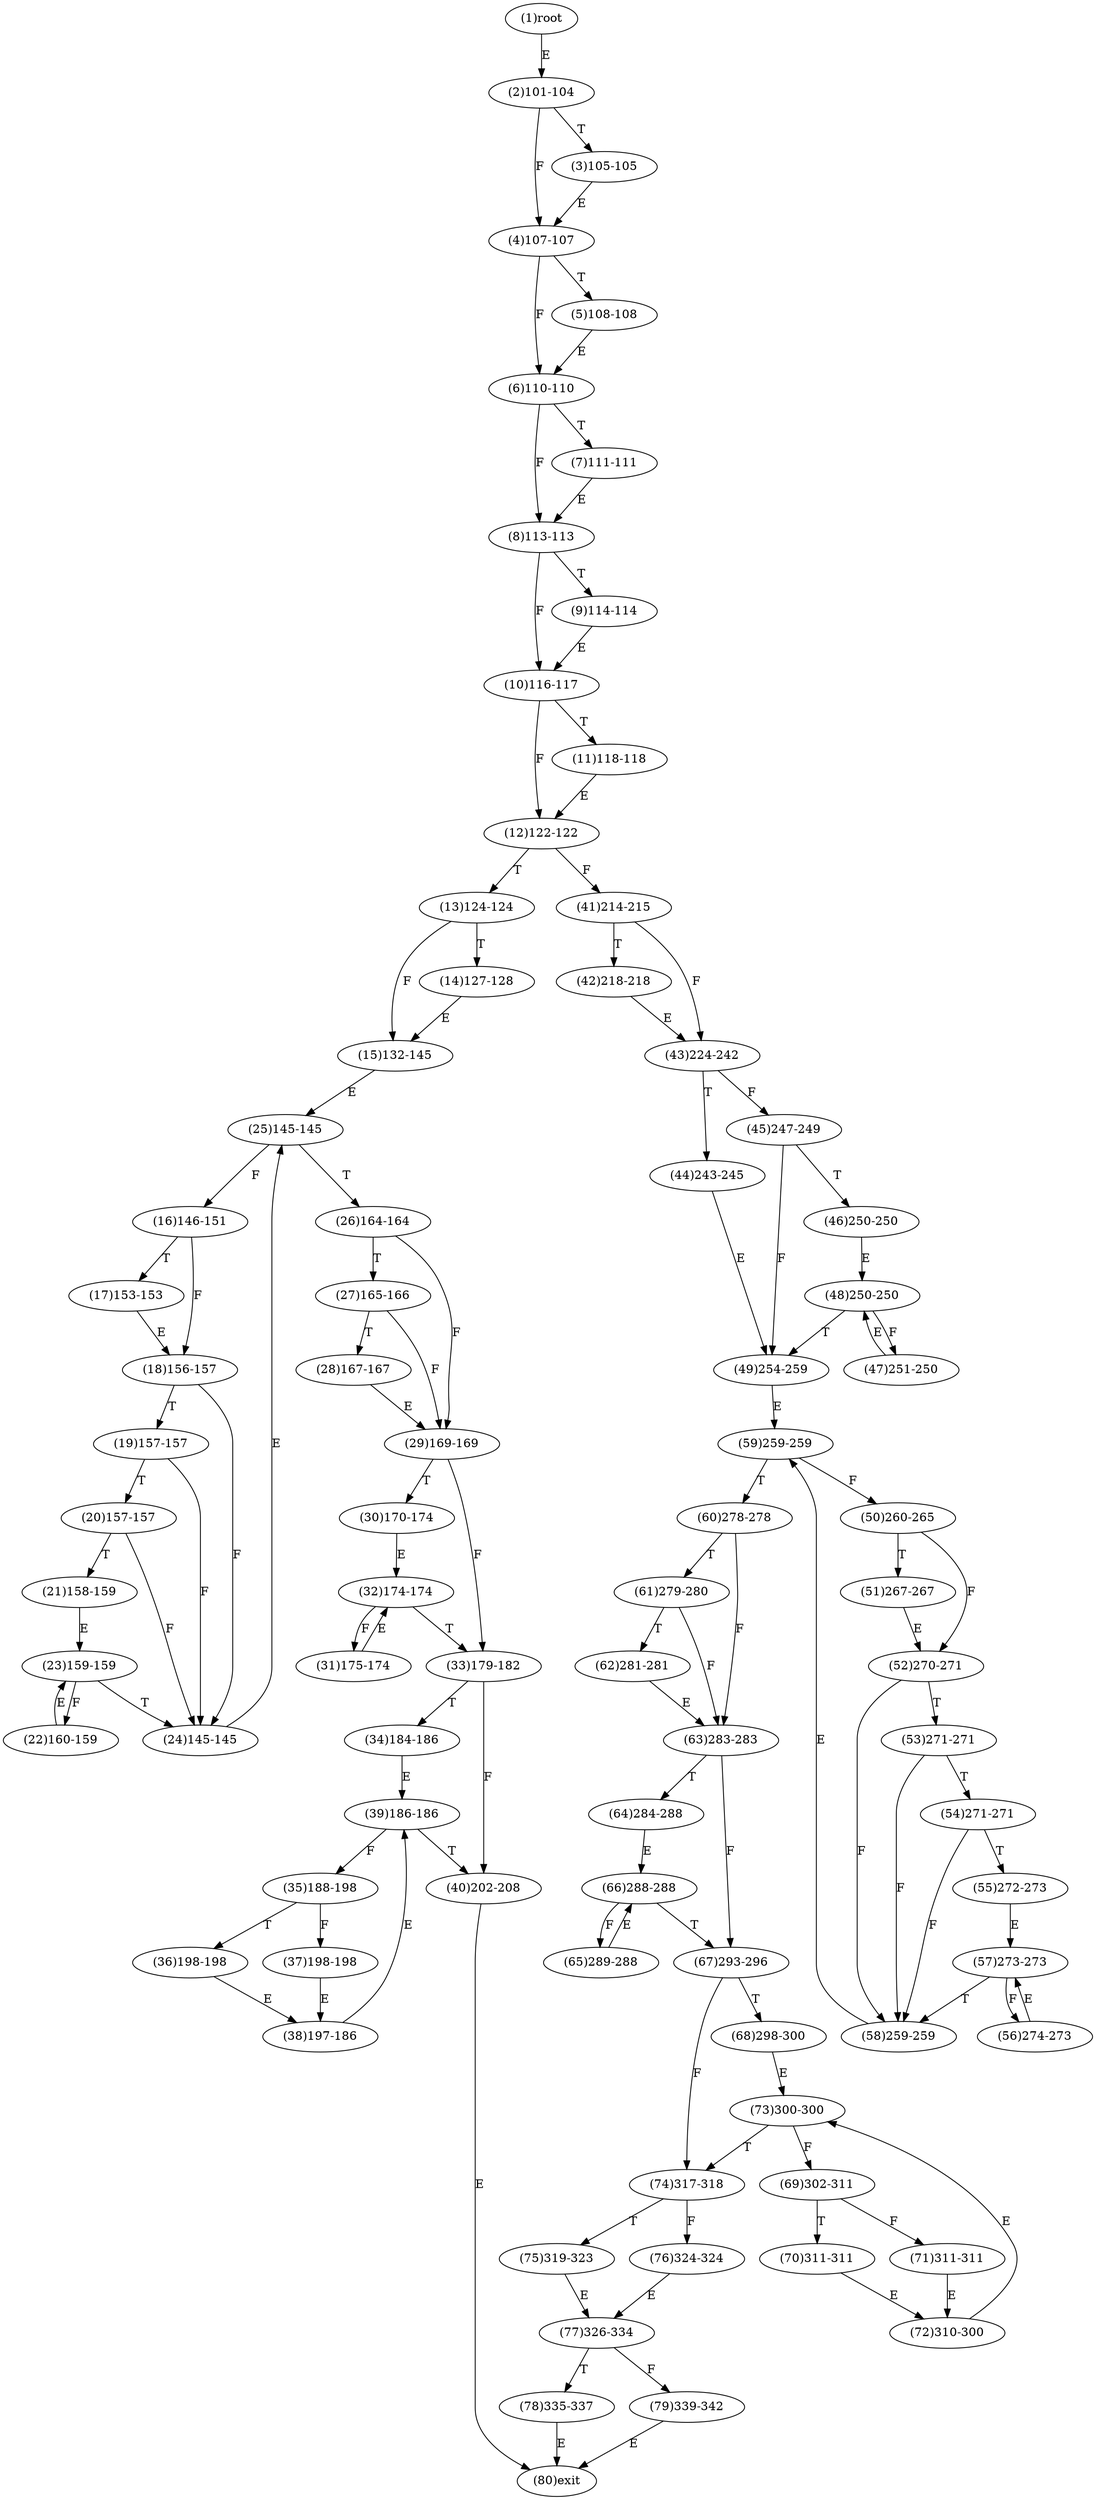 digraph "" { 
1[ label="(1)root"];
2[ label="(2)101-104"];
3[ label="(3)105-105"];
4[ label="(4)107-107"];
5[ label="(5)108-108"];
6[ label="(6)110-110"];
7[ label="(7)111-111"];
8[ label="(8)113-113"];
9[ label="(9)114-114"];
10[ label="(10)116-117"];
11[ label="(11)118-118"];
12[ label="(12)122-122"];
13[ label="(13)124-124"];
14[ label="(14)127-128"];
15[ label="(15)132-145"];
17[ label="(17)153-153"];
16[ label="(16)146-151"];
19[ label="(19)157-157"];
18[ label="(18)156-157"];
21[ label="(21)158-159"];
20[ label="(20)157-157"];
23[ label="(23)159-159"];
22[ label="(22)160-159"];
25[ label="(25)145-145"];
24[ label="(24)145-145"];
27[ label="(27)165-166"];
26[ label="(26)164-164"];
29[ label="(29)169-169"];
28[ label="(28)167-167"];
31[ label="(31)175-174"];
30[ label="(30)170-174"];
34[ label="(34)184-186"];
35[ label="(35)188-198"];
32[ label="(32)174-174"];
33[ label="(33)179-182"];
38[ label="(38)197-186"];
39[ label="(39)186-186"];
36[ label="(36)198-198"];
37[ label="(37)198-198"];
42[ label="(42)218-218"];
43[ label="(43)224-242"];
40[ label="(40)202-208"];
41[ label="(41)214-215"];
46[ label="(46)250-250"];
47[ label="(47)251-250"];
44[ label="(44)243-245"];
45[ label="(45)247-249"];
51[ label="(51)267-267"];
50[ label="(50)260-265"];
49[ label="(49)254-259"];
48[ label="(48)250-250"];
55[ label="(55)272-273"];
54[ label="(54)271-271"];
53[ label="(53)271-271"];
52[ label="(52)270-271"];
59[ label="(59)259-259"];
58[ label="(58)259-259"];
57[ label="(57)273-273"];
56[ label="(56)274-273"];
63[ label="(63)283-283"];
62[ label="(62)281-281"];
61[ label="(61)279-280"];
60[ label="(60)278-278"];
68[ label="(68)298-300"];
69[ label="(69)302-311"];
70[ label="(70)311-311"];
71[ label="(71)311-311"];
64[ label="(64)284-288"];
65[ label="(65)289-288"];
66[ label="(66)288-288"];
67[ label="(67)293-296"];
76[ label="(76)324-324"];
77[ label="(77)326-334"];
78[ label="(78)335-337"];
79[ label="(79)339-342"];
72[ label="(72)310-300"];
73[ label="(73)300-300"];
74[ label="(74)317-318"];
75[ label="(75)319-323"];
80[ label="(80)exit"];
1->2[ label="E"];
2->4[ label="F"];
2->3[ label="T"];
3->4[ label="E"];
4->6[ label="F"];
4->5[ label="T"];
5->6[ label="E"];
6->8[ label="F"];
6->7[ label="T"];
7->8[ label="E"];
8->10[ label="F"];
8->9[ label="T"];
9->10[ label="E"];
10->12[ label="F"];
10->11[ label="T"];
11->12[ label="E"];
12->41[ label="F"];
12->13[ label="T"];
13->15[ label="F"];
13->14[ label="T"];
14->15[ label="E"];
15->25[ label="E"];
16->18[ label="F"];
16->17[ label="T"];
17->18[ label="E"];
18->24[ label="F"];
18->19[ label="T"];
19->24[ label="F"];
19->20[ label="T"];
20->24[ label="F"];
20->21[ label="T"];
21->23[ label="E"];
22->23[ label="E"];
23->22[ label="F"];
23->24[ label="T"];
24->25[ label="E"];
25->16[ label="F"];
25->26[ label="T"];
26->29[ label="F"];
26->27[ label="T"];
27->29[ label="F"];
27->28[ label="T"];
28->29[ label="E"];
29->33[ label="F"];
29->30[ label="T"];
30->32[ label="E"];
31->32[ label="E"];
32->31[ label="F"];
32->33[ label="T"];
33->40[ label="F"];
33->34[ label="T"];
34->39[ label="E"];
35->37[ label="F"];
35->36[ label="T"];
36->38[ label="E"];
37->38[ label="E"];
38->39[ label="E"];
39->35[ label="F"];
39->40[ label="T"];
40->80[ label="E"];
41->43[ label="F"];
41->42[ label="T"];
42->43[ label="E"];
43->45[ label="F"];
43->44[ label="T"];
44->49[ label="E"];
45->49[ label="F"];
45->46[ label="T"];
46->48[ label="E"];
47->48[ label="E"];
48->47[ label="F"];
48->49[ label="T"];
49->59[ label="E"];
50->52[ label="F"];
50->51[ label="T"];
51->52[ label="E"];
52->58[ label="F"];
52->53[ label="T"];
53->58[ label="F"];
53->54[ label="T"];
54->58[ label="F"];
54->55[ label="T"];
55->57[ label="E"];
56->57[ label="E"];
57->56[ label="F"];
57->58[ label="T"];
58->59[ label="E"];
59->50[ label="F"];
59->60[ label="T"];
60->63[ label="F"];
60->61[ label="T"];
61->63[ label="F"];
61->62[ label="T"];
62->63[ label="E"];
63->67[ label="F"];
63->64[ label="T"];
64->66[ label="E"];
65->66[ label="E"];
66->65[ label="F"];
66->67[ label="T"];
67->74[ label="F"];
67->68[ label="T"];
68->73[ label="E"];
69->71[ label="F"];
69->70[ label="T"];
70->72[ label="E"];
71->72[ label="E"];
72->73[ label="E"];
73->69[ label="F"];
73->74[ label="T"];
74->76[ label="F"];
74->75[ label="T"];
75->77[ label="E"];
76->77[ label="E"];
77->79[ label="F"];
77->78[ label="T"];
78->80[ label="E"];
79->80[ label="E"];
}